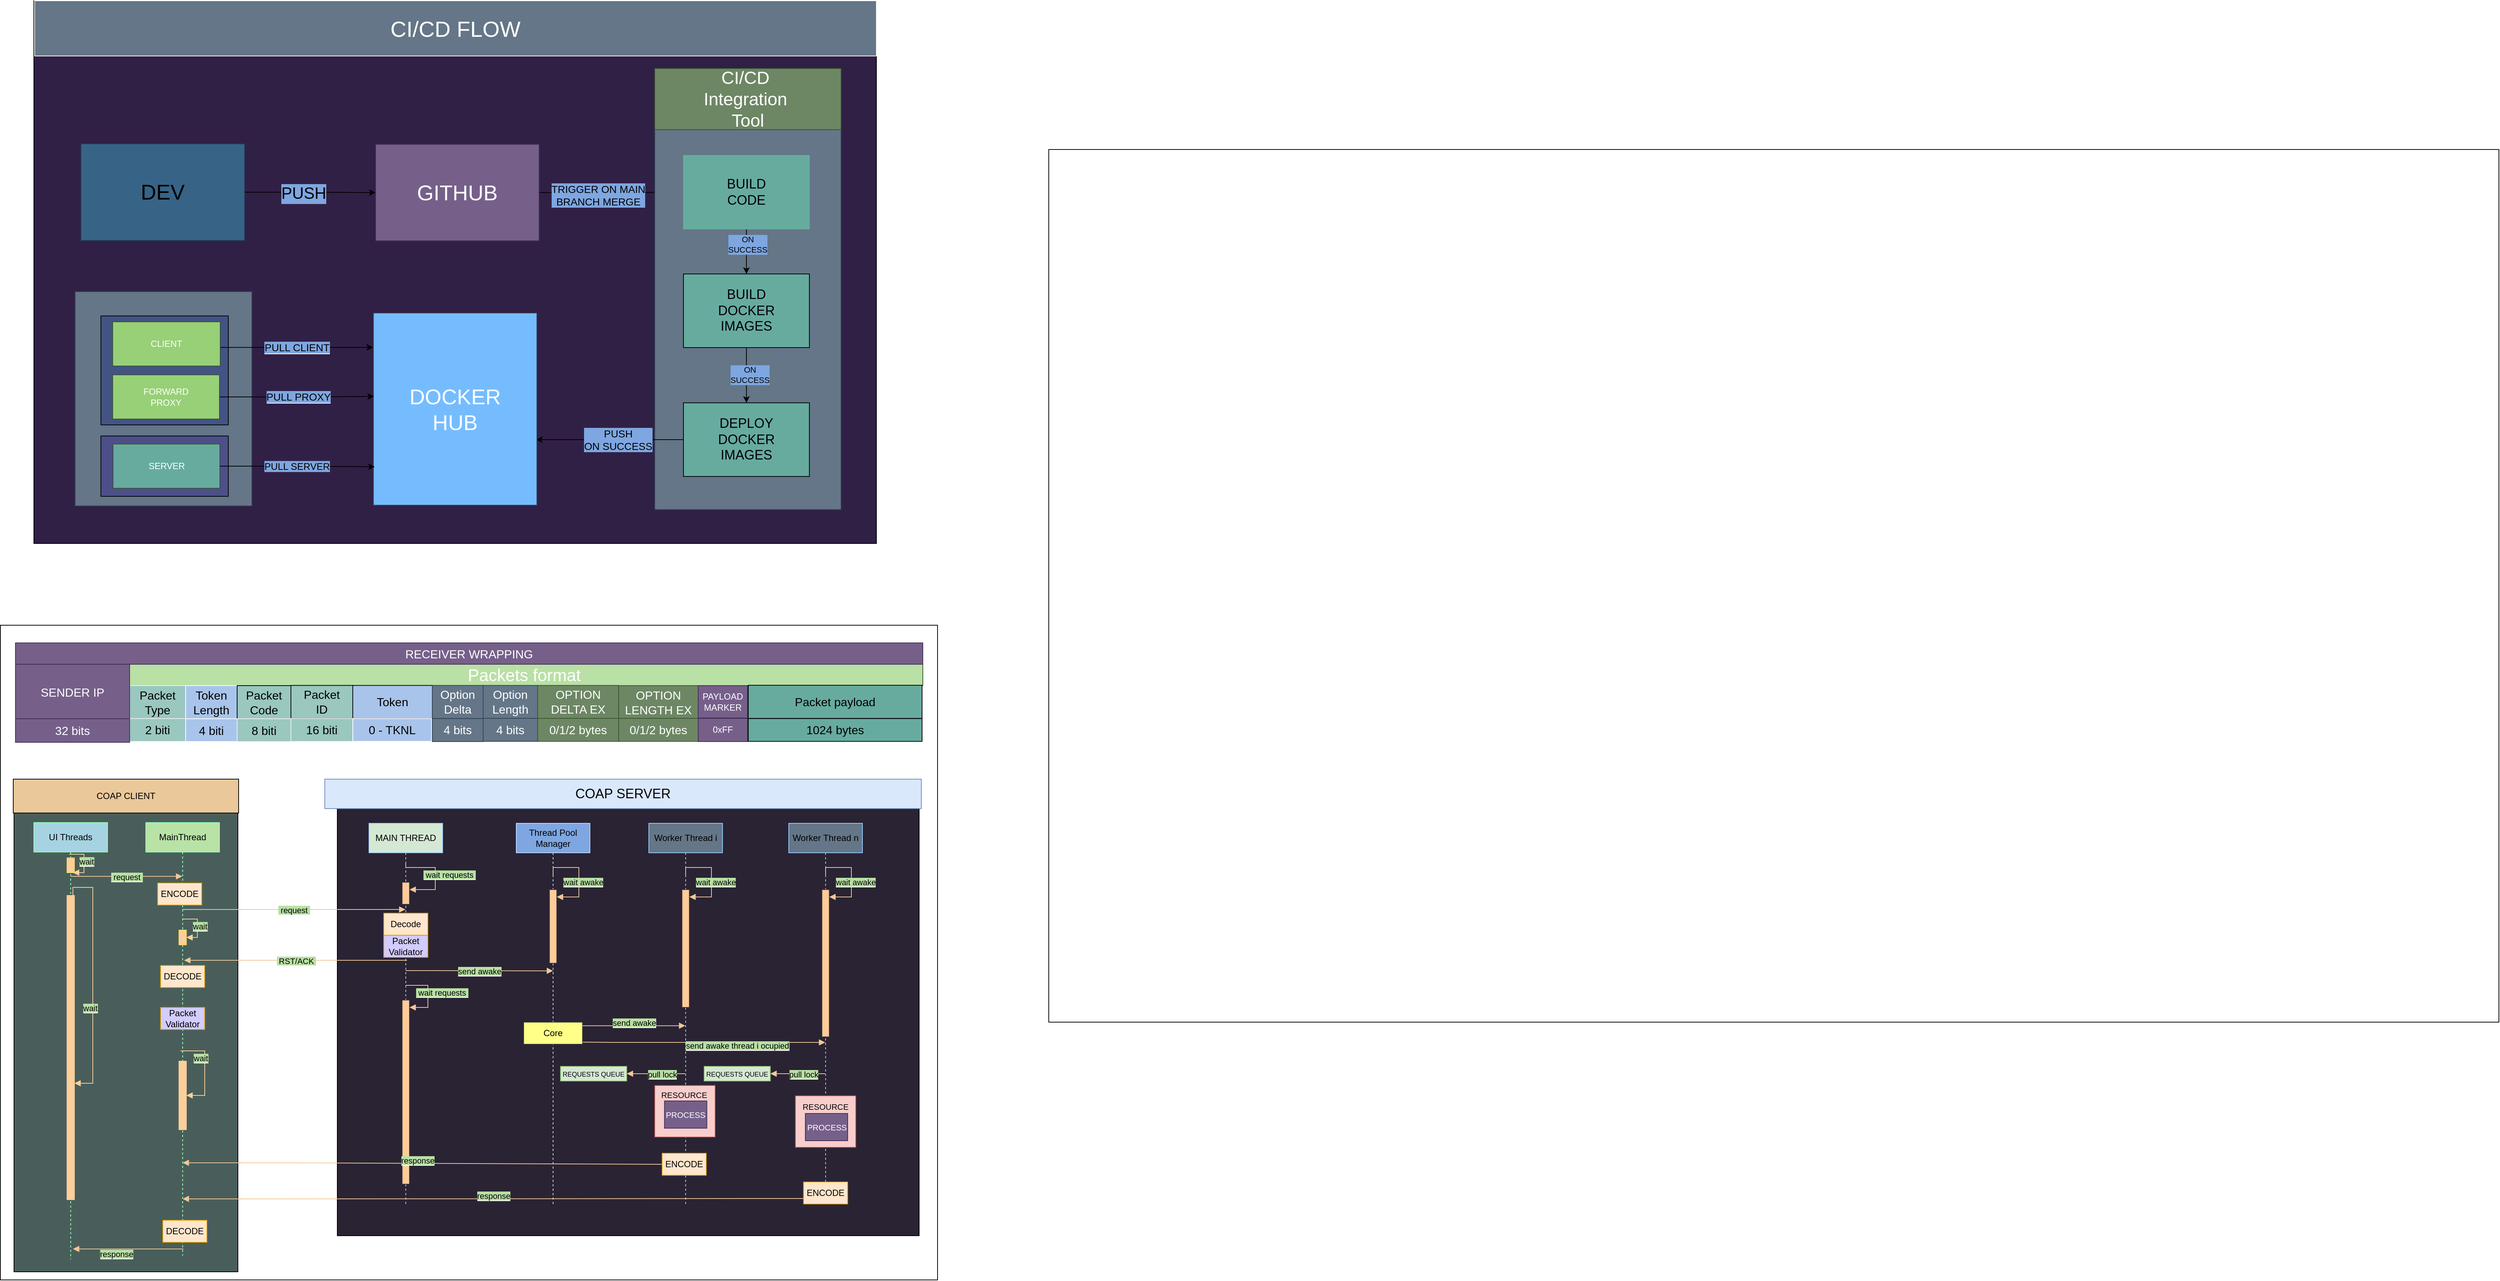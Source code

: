 <mxfile version="22.1.2" type="device">
  <diagram name="Page-1" id="2YBvvXClWsGukQMizWep">
    <mxGraphModel dx="2899" dy="2290" grid="0" gridSize="10" guides="1" tooltips="1" connect="1" arrows="1" fold="1" page="1" pageScale="1" pageWidth="850" pageHeight="1100" math="0" shadow="0">
      <root>
        <mxCell id="0" />
        <mxCell id="1" parent="0" />
        <mxCell id="6kbEfd7pB--qjmriXDOf-19" value="" style="rounded=0;whiteSpace=wrap;html=1;" parent="1" vertex="1">
          <mxGeometry x="-314.5" y="-96" width="1272.5" height="889" as="geometry" />
        </mxCell>
        <mxCell id="bfkDFO_SThVbLGaq-HxU-64" value="" style="html=1;whiteSpace=wrap;fillColor=#495E5B;" parent="1" vertex="1">
          <mxGeometry x="-296" y="159" width="304" height="623" as="geometry" />
        </mxCell>
        <mxCell id="bfkDFO_SThVbLGaq-HxU-4" value="" style="rounded=0;whiteSpace=wrap;html=1;fillColor=#2A2333;strokeColor=default;" parent="1" vertex="1">
          <mxGeometry x="143" y="113" width="790" height="620" as="geometry" />
        </mxCell>
        <mxCell id="bfkDFO_SThVbLGaq-HxU-5" value="&lt;font color=&quot;#030303&quot; style=&quot;font-size: 18px;&quot;&gt;COAP SERVER&lt;/font&gt;" style="rounded=0;whiteSpace=wrap;html=1;fillColor=#dae8fc;strokeColor=#6c8ebf;" parent="1" vertex="1">
          <mxGeometry x="126" y="113" width="810" height="40" as="geometry" />
        </mxCell>
        <mxCell id="bfkDFO_SThVbLGaq-HxU-9" value="MAIN THREAD" style="shape=umlLifeline;perimeter=lifelinePerimeter;whiteSpace=wrap;html=1;container=1;dropTarget=0;collapsible=0;recursiveResize=0;outlineConnect=0;portConstraint=eastwest;newEdgeStyle={&quot;curved&quot;:0,&quot;rounded&quot;:0};fillColor=#D5E8D4;strokeColor=#95CCFF;fontColor=#000000;" parent="1" vertex="1">
          <mxGeometry x="186" y="173" width="100" height="520" as="geometry" />
        </mxCell>
        <mxCell id="bfkDFO_SThVbLGaq-HxU-12" value="" style="html=1;points=[[0,0,0,0,5],[0,1,0,0,-5],[1,0,0,0,5],[1,1,0,0,-5]];perimeter=orthogonalPerimeter;outlineConnect=0;targetShapes=umlLifeline;portConstraint=eastwest;newEdgeStyle={&quot;curved&quot;:0,&quot;rounded&quot;:0};fillColor=#ffcc99;strokeColor=#36393d;" parent="bfkDFO_SThVbLGaq-HxU-9" vertex="1">
          <mxGeometry x="45" y="80" width="10" height="30" as="geometry" />
        </mxCell>
        <mxCell id="bfkDFO_SThVbLGaq-HxU-13" value="&lt;span style=&quot;background-color: rgb(185, 224, 165);&quot;&gt;&lt;font color=&quot;#000000&quot;&gt;&amp;nbsp;wait requests&amp;nbsp;&lt;/font&gt;&lt;/span&gt;" style="html=1;align=left;spacingLeft=2;endArrow=block;rounded=0;edgeStyle=orthogonalEdgeStyle;curved=0;rounded=0;exitX=0.5;exitY=0.105;exitDx=0;exitDy=0;exitPerimeter=0;strokeColor=#F0C89A;" parent="bfkDFO_SThVbLGaq-HxU-9" source="bfkDFO_SThVbLGaq-HxU-9" target="bfkDFO_SThVbLGaq-HxU-12" edge="1">
          <mxGeometry x="-0.54" y="-10" relative="1" as="geometry">
            <mxPoint x="60" y="60" as="sourcePoint" />
            <Array as="points">
              <mxPoint x="90" y="60" />
              <mxPoint x="90" y="90" />
            </Array>
            <mxPoint as="offset" />
          </mxGeometry>
        </mxCell>
        <mxCell id="bfkDFO_SThVbLGaq-HxU-59" value="" style="html=1;points=[[0,0,0,0,5],[0,1,0,0,-5],[1,0,0,0,5],[1,1,0,0,-5]];perimeter=orthogonalPerimeter;outlineConnect=0;targetShapes=umlLifeline;portConstraint=eastwest;newEdgeStyle={&quot;curved&quot;:0,&quot;rounded&quot;:0};fillColor=#ffcc99;strokeColor=#36393d;" parent="bfkDFO_SThVbLGaq-HxU-9" vertex="1">
          <mxGeometry x="45" y="240" width="10" height="250" as="geometry" />
        </mxCell>
        <mxCell id="bfkDFO_SThVbLGaq-HxU-60" value="&lt;span style=&quot;background-color: rgb(185, 224, 165);&quot;&gt;&lt;font color=&quot;#000000&quot;&gt;&amp;nbsp;wait requests&amp;nbsp;&lt;/font&gt;&lt;/span&gt;" style="html=1;align=left;spacingLeft=2;endArrow=block;rounded=0;edgeStyle=orthogonalEdgeStyle;curved=0;rounded=0;fillColor=#ffcc99;strokeColor=#F0C89A;" parent="bfkDFO_SThVbLGaq-HxU-9" target="bfkDFO_SThVbLGaq-HxU-59" edge="1">
          <mxGeometry x="-0.765" y="-10" relative="1" as="geometry">
            <mxPoint x="50" y="220" as="sourcePoint" />
            <Array as="points">
              <mxPoint x="80" y="250" />
            </Array>
            <mxPoint as="offset" />
          </mxGeometry>
        </mxCell>
        <mxCell id="bfkDFO_SThVbLGaq-HxU-15" value="&lt;font color=&quot;#000000&quot;&gt;MainThread&lt;/font&gt;" style="shape=umlLifeline;perimeter=lifelinePerimeter;whiteSpace=wrap;html=1;container=1;dropTarget=0;collapsible=0;recursiveResize=0;outlineConnect=0;portConstraint=eastwest;newEdgeStyle={&quot;curved&quot;:0,&quot;rounded&quot;:0};fillColor=#b9e2a6;strokeColor=#94ffb8;" parent="1" vertex="1">
          <mxGeometry x="-117" y="172" width="100" height="588" as="geometry" />
        </mxCell>
        <mxCell id="bfkDFO_SThVbLGaq-HxU-68" value="" style="html=1;points=[[0,0,0,0,5],[0,1,0,0,-5],[1,0,0,0,5],[1,1,0,0,-5]];perimeter=orthogonalPerimeter;outlineConnect=0;targetShapes=umlLifeline;portConstraint=eastwest;newEdgeStyle={&quot;curved&quot;:0,&quot;rounded&quot;:0};strokeColor=#fccf9b;fillColor=#fccf9b;" parent="bfkDFO_SThVbLGaq-HxU-15" vertex="1">
          <mxGeometry x="45" y="324" width="10" height="93" as="geometry" />
        </mxCell>
        <mxCell id="bfkDFO_SThVbLGaq-HxU-69" value="&lt;span style=&quot;background-color: rgb(185, 224, 165);&quot;&gt;&lt;font color=&quot;#000000&quot;&gt;wait&lt;/font&gt;&lt;/span&gt;" style="html=1;align=left;spacingLeft=2;endArrow=block;rounded=0;edgeStyle=orthogonalEdgeStyle;curved=0;rounded=0;strokeColor=#fccf9b;" parent="bfkDFO_SThVbLGaq-HxU-15" target="bfkDFO_SThVbLGaq-HxU-68" edge="1">
          <mxGeometry x="-0.765" y="-10" relative="1" as="geometry">
            <mxPoint x="47" y="310" as="sourcePoint" />
            <Array as="points">
              <mxPoint x="50" y="310" />
              <mxPoint x="80" y="310" />
              <mxPoint x="80" y="410" />
            </Array>
            <mxPoint as="offset" />
          </mxGeometry>
        </mxCell>
        <mxCell id="bfkDFO_SThVbLGaq-HxU-16" value="&lt;span style=&quot;background-color: rgb(185, 224, 165);&quot;&gt;&lt;font color=&quot;#000000&quot;&gt;&amp;nbsp;request&amp;nbsp;&lt;/font&gt;&lt;/span&gt;" style="html=1;verticalAlign=bottom;endArrow=block;curved=0;rounded=0;strokeColor=#F0C89A;" parent="1" edge="1">
          <mxGeometry x="0.002" y="-10" width="80" relative="1" as="geometry">
            <mxPoint x="-67.553" y="290" as="sourcePoint" />
            <mxPoint x="235.5" y="290" as="targetPoint" />
            <Array as="points">
              <mxPoint x="-1" y="290" />
              <mxPoint x="39" y="290" />
            </Array>
            <mxPoint as="offset" />
          </mxGeometry>
        </mxCell>
        <mxCell id="bfkDFO_SThVbLGaq-HxU-21" value="&lt;font color=&quot;#000000&quot;&gt;Thread Pool&lt;br&gt;Manager&lt;/font&gt;" style="shape=umlLifeline;perimeter=lifelinePerimeter;whiteSpace=wrap;html=1;container=1;dropTarget=0;collapsible=0;recursiveResize=0;outlineConnect=0;portConstraint=eastwest;newEdgeStyle={&quot;curved&quot;:0,&quot;rounded&quot;:0};fillColor=#7EA6E0;fontColor=#ffffff;strokeColor=#bdd8ff;" parent="1" vertex="1">
          <mxGeometry x="386" y="173" width="100" height="520" as="geometry" />
        </mxCell>
        <mxCell id="bfkDFO_SThVbLGaq-HxU-24" value="" style="html=1;points=[[0,0,0,0,5],[0,1,0,0,-5],[1,0,0,0,5],[1,1,0,0,-5]];perimeter=orthogonalPerimeter;outlineConnect=0;targetShapes=umlLifeline;portConstraint=eastwest;newEdgeStyle={&quot;curved&quot;:0,&quot;rounded&quot;:0};fillColor=#ffcc99;strokeColor=#36393d;" parent="bfkDFO_SThVbLGaq-HxU-21" vertex="1">
          <mxGeometry x="45" y="90" width="10" height="100" as="geometry" />
        </mxCell>
        <mxCell id="bfkDFO_SThVbLGaq-HxU-25" value="&lt;font style=&quot;background-color: rgb(185, 224, 165);&quot; color=&quot;#000000&quot;&gt;wait awake&lt;/font&gt;" style="html=1;align=left;spacingLeft=2;endArrow=block;rounded=0;edgeStyle=orthogonalEdgeStyle;curved=0;rounded=0;fillColor=#ffcc99;strokeColor=#F0C89A;" parent="bfkDFO_SThVbLGaq-HxU-21" target="bfkDFO_SThVbLGaq-HxU-24" edge="1">
          <mxGeometry x="-1" y="-14" relative="1" as="geometry">
            <mxPoint x="50" y="70" as="sourcePoint" />
            <Array as="points">
              <mxPoint x="50" y="60" />
              <mxPoint x="85" y="60" />
              <mxPoint x="85" y="100" />
            </Array>
            <mxPoint x="-4" y="10" as="offset" />
          </mxGeometry>
        </mxCell>
        <mxCell id="bfkDFO_SThVbLGaq-HxU-23" value="&lt;span style=&quot;background-color: rgb(185, 224, 165);&quot;&gt;&lt;font color=&quot;#000000&quot;&gt;send awake&lt;/font&gt;&lt;/span&gt;" style="html=1;verticalAlign=bottom;endArrow=block;rounded=0;entryX=0.5;entryY=0.306;entryDx=0;entryDy=0;entryPerimeter=0;fillColor=#ffcc99;strokeColor=#F0C89A;" parent="1" edge="1">
          <mxGeometry x="0.001" y="-10" width="80" relative="1" as="geometry">
            <mxPoint x="235.929" y="373" as="sourcePoint" />
            <mxPoint x="436" y="373.36" as="targetPoint" />
            <Array as="points">
              <mxPoint x="276" y="373" />
            </Array>
            <mxPoint as="offset" />
          </mxGeometry>
        </mxCell>
        <mxCell id="bfkDFO_SThVbLGaq-HxU-27" value="Core" style="html=1;whiteSpace=wrap;fillColor=#ffff88;strokeColor=#36393d;fontColor=#000000;" parent="1" vertex="1">
          <mxGeometry x="396" y="443" width="80" height="30" as="geometry" />
        </mxCell>
        <mxCell id="bfkDFO_SThVbLGaq-HxU-28" value="&lt;font color=&quot;#000000&quot;&gt;Worker Thread i&lt;/font&gt;" style="shape=umlLifeline;perimeter=lifelinePerimeter;whiteSpace=wrap;html=1;container=1;dropTarget=0;collapsible=0;recursiveResize=0;outlineConnect=0;portConstraint=eastwest;newEdgeStyle={&quot;curved&quot;:0,&quot;rounded&quot;:0};fillColor=#647687;fontColor=#ffffff;strokeColor=#95CCFF;" parent="1" vertex="1">
          <mxGeometry x="566" y="173" width="100" height="520" as="geometry" />
        </mxCell>
        <mxCell id="bfkDFO_SThVbLGaq-HxU-33" value="" style="html=1;points=[[0,0,0,0,5],[0,1,0,0,-5],[1,0,0,0,5],[1,1,0,0,-5]];perimeter=orthogonalPerimeter;outlineConnect=0;targetShapes=umlLifeline;portConstraint=eastwest;newEdgeStyle={&quot;curved&quot;:0,&quot;rounded&quot;:0};fillColor=#ffcc99;strokeColor=#36393d;" parent="bfkDFO_SThVbLGaq-HxU-28" vertex="1">
          <mxGeometry x="45" y="90" width="10" height="160" as="geometry" />
        </mxCell>
        <mxCell id="bfkDFO_SThVbLGaq-HxU-34" value="&lt;font style=&quot;background-color: rgb(185, 224, 165);&quot; color=&quot;#000000&quot;&gt;wait awake&lt;/font&gt;" style="html=1;align=left;spacingLeft=2;endArrow=block;rounded=0;edgeStyle=orthogonalEdgeStyle;curved=0;rounded=0;strokeColor=#F0C89A;" parent="bfkDFO_SThVbLGaq-HxU-28" target="bfkDFO_SThVbLGaq-HxU-33" edge="1">
          <mxGeometry x="-1" y="-14" relative="1" as="geometry">
            <mxPoint x="50" y="70" as="sourcePoint" />
            <Array as="points">
              <mxPoint x="50" y="70" />
              <mxPoint x="50" y="60" />
              <mxPoint x="85" y="60" />
              <mxPoint x="85" y="100" />
            </Array>
            <mxPoint x="-4" y="10" as="offset" />
          </mxGeometry>
        </mxCell>
        <mxCell id="bfkDFO_SThVbLGaq-HxU-31" value="&lt;font style=&quot;background-color: rgb(185, 224, 165);&quot; color=&quot;#000000&quot;&gt;send awake&lt;/font&gt;" style="html=1;verticalAlign=bottom;endArrow=block;curved=0;rounded=0;strokeColor=#F0C89A;" parent="1" edge="1">
          <mxGeometry x="0.006" y="-5" width="80" relative="1" as="geometry">
            <mxPoint x="476" y="447.82" as="sourcePoint" />
            <mxPoint x="615.5" y="447.82" as="targetPoint" />
            <Array as="points">
              <mxPoint x="506" y="447.82" />
              <mxPoint x="596" y="447.82" />
            </Array>
            <mxPoint as="offset" />
          </mxGeometry>
        </mxCell>
        <mxCell id="bfkDFO_SThVbLGaq-HxU-32" value="&lt;font style=&quot;font-size: 9px;&quot;&gt;REQUESTS QUEUE&lt;/font&gt;" style="rounded=0;whiteSpace=wrap;html=1;fillColor=#d5e8d4;strokeColor=#82b366;fontColor=#000000;" parent="1" vertex="1">
          <mxGeometry x="446" y="503" width="90" height="20" as="geometry" />
        </mxCell>
        <mxCell id="bfkDFO_SThVbLGaq-HxU-35" value="&lt;font style=&quot;background-color: rgb(185, 224, 165);&quot; color=&quot;#000000&quot;&gt;pull lock&lt;/font&gt;" style="html=1;verticalAlign=bottom;endArrow=block;curved=0;rounded=0;entryX=1;entryY=0.5;entryDx=0;entryDy=0;strokeColor=#F0C89A;" parent="1" source="bfkDFO_SThVbLGaq-HxU-28" target="bfkDFO_SThVbLGaq-HxU-32" edge="1">
          <mxGeometry x="-0.212" y="10" width="80" relative="1" as="geometry">
            <mxPoint x="346" y="403" as="sourcePoint" />
            <mxPoint x="426" y="403" as="targetPoint" />
            <mxPoint as="offset" />
          </mxGeometry>
        </mxCell>
        <mxCell id="bfkDFO_SThVbLGaq-HxU-36" value="" style="html=1;whiteSpace=wrap;fillColor=#f8cecc;strokeColor=#b85450;fontColor=#000000;" parent="1" vertex="1">
          <mxGeometry x="574" y="529" width="82" height="70" as="geometry" />
        </mxCell>
        <mxCell id="bfkDFO_SThVbLGaq-HxU-40" value="&lt;span style=&quot;background-color: rgb(185, 224, 165);&quot;&gt;&lt;font color=&quot;#000000&quot;&gt;&amp;nbsp;RST/ACK&amp;nbsp;&lt;/font&gt;&lt;/span&gt;" style="html=1;verticalAlign=bottom;endArrow=block;curved=0;rounded=0;strokeColor=#F0C89A;" parent="1" edge="1">
          <mxGeometry x="-0.004" y="10" width="80" relative="1" as="geometry">
            <mxPoint x="237.5" y="359" as="sourcePoint" />
            <mxPoint x="-65" y="359" as="targetPoint" />
            <mxPoint as="offset" />
          </mxGeometry>
        </mxCell>
        <mxCell id="bfkDFO_SThVbLGaq-HxU-45" value="&lt;span style=&quot;background-color: rgb(185, 224, 165);&quot;&gt;&lt;font color=&quot;#000000&quot;&gt;response&lt;/font&gt;&lt;/span&gt;" style="html=1;verticalAlign=bottom;endArrow=block;curved=0;rounded=0;exitX=0;exitY=0.5;exitDx=0;exitDy=0;strokeColor=#F0C89A;" parent="1" source="bfkDFO_SThVbLGaq-HxU-55" target="bfkDFO_SThVbLGaq-HxU-15" edge="1">
          <mxGeometry x="0.018" y="5" width="80" relative="1" as="geometry">
            <mxPoint x="558.5" y="608" as="sourcePoint" />
            <mxPoint x="-70" y="613" as="targetPoint" />
            <Array as="points">
              <mxPoint x="79" y="634" />
            </Array>
            <mxPoint as="offset" />
          </mxGeometry>
        </mxCell>
        <mxCell id="bfkDFO_SThVbLGaq-HxU-46" value="Worker Thread n" style="shape=umlLifeline;perimeter=lifelinePerimeter;whiteSpace=wrap;html=1;container=1;dropTarget=0;collapsible=0;recursiveResize=0;outlineConnect=0;portConstraint=eastwest;newEdgeStyle={&quot;curved&quot;:0,&quot;rounded&quot;:0};fillColor=#647687;fontColor=#000000;strokeColor=#95CBFF;" parent="1" vertex="1">
          <mxGeometry x="756" y="173" width="100" height="520" as="geometry" />
        </mxCell>
        <mxCell id="bfkDFO_SThVbLGaq-HxU-47" value="" style="html=1;points=[[0,0,0,0,5],[0,1,0,0,-5],[1,0,0,0,5],[1,1,0,0,-5]];perimeter=orthogonalPerimeter;outlineConnect=0;targetShapes=umlLifeline;portConstraint=eastwest;newEdgeStyle={&quot;curved&quot;:0,&quot;rounded&quot;:0};fillColor=#ffcc99;strokeColor=#36393d;" parent="bfkDFO_SThVbLGaq-HxU-46" vertex="1">
          <mxGeometry x="45" y="90" width="10" height="200" as="geometry" />
        </mxCell>
        <mxCell id="bfkDFO_SThVbLGaq-HxU-48" value="&lt;font style=&quot;background-color: rgb(185, 224, 165);&quot; color=&quot;#000000&quot;&gt;wait awake&lt;/font&gt;" style="html=1;align=left;spacingLeft=2;endArrow=block;rounded=0;edgeStyle=orthogonalEdgeStyle;curved=0;rounded=0;strokeColor=#F0C89A;" parent="bfkDFO_SThVbLGaq-HxU-46" target="bfkDFO_SThVbLGaq-HxU-47" edge="1">
          <mxGeometry x="-1" y="-14" relative="1" as="geometry">
            <mxPoint x="50" y="70" as="sourcePoint" />
            <Array as="points">
              <mxPoint x="50" y="70" />
              <mxPoint x="50" y="60" />
              <mxPoint x="85" y="60" />
              <mxPoint x="85" y="100" />
            </Array>
            <mxPoint x="-4" y="10" as="offset" />
          </mxGeometry>
        </mxCell>
        <mxCell id="bfkDFO_SThVbLGaq-HxU-49" value="&lt;span style=&quot;background-color: rgb(185, 224, 165);&quot;&gt;&lt;font color=&quot;#000000&quot;&gt;pull lock&lt;/font&gt;&lt;/span&gt;" style="html=1;verticalAlign=bottom;endArrow=block;curved=0;rounded=0;entryX=1;entryY=0.5;entryDx=0;entryDy=0;strokeColor=#F0C89A;" parent="1" source="bfkDFO_SThVbLGaq-HxU-46" target="bfkDFO_SThVbLGaq-HxU-52" edge="1">
          <mxGeometry x="-0.212" y="10" width="80" relative="1" as="geometry">
            <mxPoint x="536" y="403" as="sourcePoint" />
            <mxPoint x="756" y="513" as="targetPoint" />
            <mxPoint as="offset" />
          </mxGeometry>
        </mxCell>
        <mxCell id="bfkDFO_SThVbLGaq-HxU-51" value="ENCODE" style="html=1;whiteSpace=wrap;fillColor=#ffe6cc;strokeColor=#d79b00;fontColor=#000000;" parent="1" vertex="1">
          <mxGeometry x="776" y="660" width="60" height="30" as="geometry" />
        </mxCell>
        <mxCell id="bfkDFO_SThVbLGaq-HxU-52" value="&lt;font style=&quot;font-size: 9px;&quot;&gt;REQUESTS QUEUE&lt;/font&gt;" style="rounded=0;whiteSpace=wrap;html=1;fillColor=#d5e8d4;strokeColor=#82b366;fontColor=#000000;" parent="1" vertex="1">
          <mxGeometry x="641" y="503" width="90" height="20" as="geometry" />
        </mxCell>
        <mxCell id="bfkDFO_SThVbLGaq-HxU-53" value="&lt;span style=&quot;background-color: rgb(185, 224, 165);&quot;&gt;&lt;font color=&quot;#000000&quot;&gt;response&lt;/font&gt;&lt;/span&gt;" style="html=1;verticalAlign=bottom;endArrow=block;curved=0;rounded=0;strokeColor=#F0C89A;exitX=0;exitY=0.75;exitDx=0;exitDy=0;" parent="1" source="bfkDFO_SThVbLGaq-HxU-51" target="bfkDFO_SThVbLGaq-HxU-15" edge="1">
          <mxGeometry y="5" width="80" relative="1" as="geometry">
            <mxPoint x="719" y="653" as="sourcePoint" />
            <mxPoint x="-58" y="653" as="targetPoint" />
            <Array as="points">
              <mxPoint x="72" y="683" />
            </Array>
            <mxPoint as="offset" />
          </mxGeometry>
        </mxCell>
        <mxCell id="bfkDFO_SThVbLGaq-HxU-54" value="&lt;span style=&quot;background-color: rgb(185, 224, 165);&quot;&gt;&lt;font color=&quot;#000000&quot;&gt;send awake thread i ocupied&lt;/font&gt;&lt;/span&gt;" style="html=1;verticalAlign=bottom;endArrow=block;curved=0;rounded=0;exitX=1.002;exitY=0.905;exitDx=0;exitDy=0;exitPerimeter=0;strokeColor=#F0C89A;" parent="1" source="bfkDFO_SThVbLGaq-HxU-27" edge="1">
          <mxGeometry x="0.274" y="-13" width="80" relative="1" as="geometry">
            <mxPoint x="486" y="471" as="sourcePoint" />
            <mxPoint x="805.5" y="470.5" as="targetPoint" />
            <Array as="points">
              <mxPoint x="516" y="470.5" />
              <mxPoint x="556" y="470.5" />
              <mxPoint x="606" y="470.5" />
            </Array>
            <mxPoint as="offset" />
          </mxGeometry>
        </mxCell>
        <mxCell id="bfkDFO_SThVbLGaq-HxU-55" value="ENCODE" style="html=1;whiteSpace=wrap;fillColor=#ffe6cc;strokeColor=#d79b00;fontColor=#000000;" parent="1" vertex="1">
          <mxGeometry x="584" y="621" width="60" height="30" as="geometry" />
        </mxCell>
        <mxCell id="bfkDFO_SThVbLGaq-HxU-56" value="Decode" style="html=1;whiteSpace=wrap;fillColor=#ffe6cc;strokeColor=#d79b00;fontColor=#000000;" parent="1" vertex="1">
          <mxGeometry x="206" y="295" width="60" height="30" as="geometry" />
        </mxCell>
        <mxCell id="bfkDFO_SThVbLGaq-HxU-65" value="" style="html=1;points=[[0,0,0,0,5],[0,1,0,0,-5],[1,0,0,0,5],[1,1,0,0,-5]];perimeter=orthogonalPerimeter;outlineConnect=0;targetShapes=umlLifeline;portConstraint=eastwest;newEdgeStyle={&quot;curved&quot;:0,&quot;rounded&quot;:0};strokeColor=#FFD966;fillColor=#fccf9b;" parent="1" vertex="1">
          <mxGeometry x="-72" y="318" width="10" height="20" as="geometry" />
        </mxCell>
        <mxCell id="bfkDFO_SThVbLGaq-HxU-66" value="&lt;font style=&quot;background-color: rgb(185, 224, 165);&quot; color=&quot;#000000&quot;&gt;wait&lt;/font&gt;" style="html=1;align=left;spacingLeft=2;endArrow=block;rounded=0;edgeStyle=orthogonalEdgeStyle;curved=0;rounded=0;strokeColor=#f9d29d;" parent="1" target="bfkDFO_SThVbLGaq-HxU-65" edge="1">
          <mxGeometry y="-10" relative="1" as="geometry">
            <mxPoint x="-67" y="303" as="sourcePoint" />
            <Array as="points">
              <mxPoint x="-47" y="303" />
              <mxPoint x="-47" y="328" />
            </Array>
            <mxPoint as="offset" />
          </mxGeometry>
        </mxCell>
        <mxCell id="NXG5TVBwu8Oyc2Any5oV-1" value="&lt;font style=&quot;font-size: 23px;&quot;&gt;Packets format&lt;/font&gt;" style="rounded=0;whiteSpace=wrap;html=1;fillColor=#B9E0A5;strokeColor=#3A5431;fontColor=#ffffff;fontSize=16;" parent="1" vertex="1">
          <mxGeometry x="-144" y="-43" width="1082" height="29" as="geometry" />
        </mxCell>
        <mxCell id="NXG5TVBwu8Oyc2Any5oV-2" value="Packet&lt;br style=&quot;font-size: 16px;&quot;&gt;Type" style="rounded=0;whiteSpace=wrap;html=1;fillColor=#9AC7BF;strokeColor=#F0F0F0;fontSize=16;" parent="1" vertex="1">
          <mxGeometry x="-139" y="-14" width="76" height="45" as="geometry" />
        </mxCell>
        <mxCell id="NXG5TVBwu8Oyc2Any5oV-3" value="Token&lt;br style=&quot;font-size: 16px;&quot;&gt;Length" style="rounded=0;whiteSpace=wrap;html=1;strokeColor=#FFFFFF;fillColor=#A9C4EB;fontSize=16;" parent="1" vertex="1">
          <mxGeometry x="-63" y="-14" width="70" height="45" as="geometry" />
        </mxCell>
        <mxCell id="NXG5TVBwu8Oyc2Any5oV-4" value="Packet&lt;br style=&quot;font-size: 16px;&quot;&gt;Code" style="rounded=0;whiteSpace=wrap;html=1;fillColor=#9AC7BF;fontSize=16;" parent="1" vertex="1">
          <mxGeometry x="7" y="-14" width="73" height="45" as="geometry" />
        </mxCell>
        <mxCell id="NXG5TVBwu8Oyc2Any5oV-5" value="Packet&lt;br&gt;ID" style="rounded=0;whiteSpace=wrap;html=1;fillColor=#9AC7BF;fontSize=16;" parent="1" vertex="1">
          <mxGeometry x="80" y="-14.25" width="84" height="45" as="geometry" />
        </mxCell>
        <mxCell id="NXG5TVBwu8Oyc2Any5oV-6" value="Token" style="rounded=0;whiteSpace=wrap;html=1;fillColor=#A9C4EB;fontSize=16;" parent="1" vertex="1">
          <mxGeometry x="164" y="-14.25" width="108" height="45" as="geometry" />
        </mxCell>
        <mxCell id="NXG5TVBwu8Oyc2Any5oV-9" value="Packet payload" style="rounded=0;whiteSpace=wrap;html=1;fillColor=#67AB9F;fontSize=16;" parent="1" vertex="1">
          <mxGeometry x="701" y="-14.5" width="236" height="45" as="geometry" />
        </mxCell>
        <mxCell id="NXG5TVBwu8Oyc2Any5oV-10" value="2 biti" style="rounded=0;whiteSpace=wrap;html=1;fillColor=#9AC7BF;strokeColor=#F0F0F0;fontSize=16;" parent="1" vertex="1">
          <mxGeometry x="-139" y="30.75" width="76" height="31" as="geometry" />
        </mxCell>
        <mxCell id="NXG5TVBwu8Oyc2Any5oV-11" value="4 biti" style="rounded=0;whiteSpace=wrap;html=1;strokeColor=#FFFFFF;fillColor=#A9C4EB;fontSize=16;" parent="1" vertex="1">
          <mxGeometry x="-63" y="31" width="70" height="31" as="geometry" />
        </mxCell>
        <mxCell id="NXG5TVBwu8Oyc2Any5oV-12" value="8 biti" style="rounded=0;whiteSpace=wrap;html=1;fillColor=#9AC7BF;strokeColor=#F0F0F0;fontSize=16;" parent="1" vertex="1">
          <mxGeometry x="7" y="31" width="73" height="31" as="geometry" />
        </mxCell>
        <mxCell id="NXG5TVBwu8Oyc2Any5oV-13" value="16 biti" style="rounded=0;whiteSpace=wrap;html=1;fillColor=#9AC7BF;strokeColor=#F0F0F0;fontSize=16;" parent="1" vertex="1">
          <mxGeometry x="80" y="30.75" width="84" height="31" as="geometry" />
        </mxCell>
        <mxCell id="NXG5TVBwu8Oyc2Any5oV-14" value="0 - TKNL" style="rounded=0;whiteSpace=wrap;html=1;strokeColor=#FFFFFF;fillColor=#A9C4EB;fontSize=16;" parent="1" vertex="1">
          <mxGeometry x="164" y="30.75" width="107" height="31" as="geometry" />
        </mxCell>
        <mxCell id="NXG5TVBwu8Oyc2Any5oV-17" value="1024 bytes" style="rounded=0;whiteSpace=wrap;html=1;fillColor=#67AB9F;fontSize=16;" parent="1" vertex="1">
          <mxGeometry x="701" y="30.75" width="236" height="31" as="geometry" />
        </mxCell>
        <mxCell id="6kbEfd7pB--qjmriXDOf-2" value="DECODE" style="html=1;whiteSpace=wrap;fillColor=#ffe6cc;strokeColor=#d79b00;fontColor=#000000;" parent="1" vertex="1">
          <mxGeometry x="-97" y="366" width="60" height="30" as="geometry" />
        </mxCell>
        <mxCell id="6kbEfd7pB--qjmriXDOf-3" value="Packet Validator" style="html=1;whiteSpace=wrap;fillColor=#d2ccff;strokeColor=#d79b00;fontColor=#000000;" parent="1" vertex="1">
          <mxGeometry x="-97" y="423" width="60" height="30" as="geometry" />
        </mxCell>
        <mxCell id="6kbEfd7pB--qjmriXDOf-7" value="&lt;font color=&quot;#000000&quot;&gt;COAP CLIENT&lt;/font&gt;" style="rounded=0;whiteSpace=wrap;html=1;fillColor=#eac89a;" parent="1" vertex="1">
          <mxGeometry x="-297" y="113" width="306" height="46" as="geometry" />
        </mxCell>
        <mxCell id="6kbEfd7pB--qjmriXDOf-8" value="&lt;font color=&quot;#000000&quot;&gt;UI Threads&lt;/font&gt;" style="shape=umlLifeline;perimeter=lifelinePerimeter;whiteSpace=wrap;html=1;container=1;dropTarget=0;collapsible=0;recursiveResize=0;outlineConnect=0;portConstraint=eastwest;newEdgeStyle={&quot;curved&quot;:0,&quot;rounded&quot;:0};fillColor=#a6d3e2;strokeColor=#94ffb8;" parent="1" vertex="1">
          <mxGeometry x="-269" y="172" width="100" height="593" as="geometry" />
        </mxCell>
        <mxCell id="6kbEfd7pB--qjmriXDOf-9" value="" style="html=1;points=[[0,0,0,0,5],[0,1,0,0,-5],[1,0,0,0,5],[1,1,0,0,-5]];perimeter=orthogonalPerimeter;outlineConnect=0;targetShapes=umlLifeline;portConstraint=eastwest;newEdgeStyle={&quot;curved&quot;:0,&quot;rounded&quot;:0};strokeColor=#fccf9b;fillColor=#fccf9b;" parent="6kbEfd7pB--qjmriXDOf-8" vertex="1">
          <mxGeometry x="45" y="99" width="10" height="413" as="geometry" />
        </mxCell>
        <mxCell id="6kbEfd7pB--qjmriXDOf-10" value="&lt;span style=&quot;background-color: rgb(185, 224, 165);&quot;&gt;&lt;font color=&quot;#000000&quot;&gt;wait&lt;/font&gt;&lt;/span&gt;" style="html=1;align=left;spacingLeft=2;endArrow=block;rounded=0;edgeStyle=orthogonalEdgeStyle;curved=0;rounded=0;strokeColor=#fccf9b;" parent="6kbEfd7pB--qjmriXDOf-8" target="6kbEfd7pB--qjmriXDOf-9" edge="1">
          <mxGeometry x="-0.765" y="-10" relative="1" as="geometry">
            <mxPoint x="47" y="310" as="sourcePoint" />
            <Array as="points">
              <mxPoint x="53" y="310" />
              <mxPoint x="53" y="88" />
              <mxPoint x="80" y="88" />
              <mxPoint x="80" y="354" />
            </Array>
            <mxPoint as="offset" />
          </mxGeometry>
        </mxCell>
        <mxCell id="6kbEfd7pB--qjmriXDOf-11" value="ENCODE" style="html=1;whiteSpace=wrap;fillColor=#ffe6cc;strokeColor=#d79b00;fontColor=#000000;" parent="1" vertex="1">
          <mxGeometry x="-101" y="254" width="60" height="30" as="geometry" />
        </mxCell>
        <mxCell id="6kbEfd7pB--qjmriXDOf-12" value="" style="html=1;points=[[0,0,0,0,5],[0,1,0,0,-5],[1,0,0,0,5],[1,1,0,0,-5]];perimeter=orthogonalPerimeter;outlineConnect=0;targetShapes=umlLifeline;portConstraint=eastwest;newEdgeStyle={&quot;curved&quot;:0,&quot;rounded&quot;:0};strokeColor=#FFD966;fillColor=#fccf9b;" parent="1" vertex="1">
          <mxGeometry x="-224" y="220" width="10" height="20" as="geometry" />
        </mxCell>
        <mxCell id="6kbEfd7pB--qjmriXDOf-13" value="&lt;font style=&quot;background-color: rgb(185, 224, 165);&quot; color=&quot;#000000&quot;&gt;wait&lt;/font&gt;" style="html=1;align=left;spacingLeft=2;endArrow=block;rounded=0;edgeStyle=orthogonalEdgeStyle;curved=0;rounded=0;strokeColor=#f9d29d;" parent="1" edge="1">
          <mxGeometry y="-10" relative="1" as="geometry">
            <mxPoint x="-221" y="214.97" as="sourcePoint" />
            <Array as="points">
              <mxPoint x="-201" y="214.97" />
              <mxPoint x="-201" y="239.97" />
            </Array>
            <mxPoint as="offset" />
            <mxPoint x="-216" y="239.97" as="targetPoint" />
          </mxGeometry>
        </mxCell>
        <mxCell id="6kbEfd7pB--qjmriXDOf-14" value="&lt;span style=&quot;background-color: rgb(185, 224, 165);&quot;&gt;&lt;font color=&quot;#000000&quot;&gt;&amp;nbsp;request&amp;nbsp;&lt;/font&gt;&lt;/span&gt;" style="html=1;verticalAlign=bottom;endArrow=block;curved=0;rounded=0;strokeColor=#F0C89A;" parent="1" target="bfkDFO_SThVbLGaq-HxU-15" edge="1">
          <mxGeometry x="0.002" y="-10" width="80" relative="1" as="geometry">
            <mxPoint x="-218.523" y="245" as="sourcePoint" />
            <mxPoint x="-66" y="243" as="targetPoint" />
            <Array as="points">
              <mxPoint x="-151.97" y="245" />
              <mxPoint x="-111.97" y="245" />
            </Array>
            <mxPoint as="offset" />
          </mxGeometry>
        </mxCell>
        <mxCell id="6kbEfd7pB--qjmriXDOf-15" value="DECODE" style="html=1;whiteSpace=wrap;fillColor=#ffe6cc;strokeColor=#d79b00;fontColor=#000000;" parent="1" vertex="1">
          <mxGeometry x="-94" y="712" width="60" height="30" as="geometry" />
        </mxCell>
        <mxCell id="6kbEfd7pB--qjmriXDOf-16" value="&lt;span style=&quot;background-color: rgb(185, 224, 165);&quot;&gt;&lt;font color=&quot;#000000&quot;&gt;response&lt;/font&gt;&lt;/span&gt;" style="html=1;verticalAlign=bottom;endArrow=block;curved=0;rounded=0;strokeColor=#F0C89A;" parent="1" edge="1">
          <mxGeometry x="0.213" y="16" width="80" relative="1" as="geometry">
            <mxPoint x="-66" y="751" as="sourcePoint" />
            <mxPoint x="-216" y="751" as="targetPoint" />
            <Array as="points" />
            <mxPoint as="offset" />
          </mxGeometry>
        </mxCell>
        <mxCell id="FPbYNPfOj-ovu69s9hR5-5" value="&lt;font style=&quot;font-size: 16px;&quot;&gt;RECEIVER WRAPPING&lt;/font&gt;" style="rounded=0;whiteSpace=wrap;html=1;fillColor=#76608a;fontColor=#ffffff;strokeColor=#432D57;" parent="1" vertex="1">
          <mxGeometry x="-294" y="-72" width="1232" height="29" as="geometry" />
        </mxCell>
        <mxCell id="FPbYNPfOj-ovu69s9hR5-6" value="&lt;span style=&quot;font-size: 16px;&quot;&gt;SENDER IP&lt;/span&gt;" style="rounded=0;whiteSpace=wrap;html=1;fillColor=#76608a;fontColor=#ffffff;strokeColor=#432D57;" parent="1" vertex="1">
          <mxGeometry x="-294" y="-43" width="155" height="75" as="geometry" />
        </mxCell>
        <mxCell id="FPbYNPfOj-ovu69s9hR5-8" value="&lt;span style=&quot;font-size: 16px;&quot;&gt;32 bits&lt;/span&gt;" style="rounded=0;whiteSpace=wrap;html=1;fillColor=#76608a;fontColor=#ffffff;strokeColor=#432D57;" parent="1" vertex="1">
          <mxGeometry x="-294" y="31" width="155" height="32" as="geometry" />
        </mxCell>
        <mxCell id="ZZUEbGTLIr4TDvuDouhW-1" value="" style="rounded=0;whiteSpace=wrap;html=1;fillColor=#312046;" parent="1" vertex="1">
          <mxGeometry x="-269" y="-944" width="1144" height="737" as="geometry" />
        </mxCell>
        <mxCell id="ZZUEbGTLIr4TDvuDouhW-2" value="&lt;font style=&quot;font-size: 30px;&quot;&gt;CI/CD FLOW&lt;/font&gt;" style="rounded=0;whiteSpace=wrap;html=1;fillColor=#647687;fontColor=#ffffff;strokeColor=#ffffff;" parent="1" vertex="1">
          <mxGeometry x="-268" y="-944" width="1143" height="75" as="geometry" />
        </mxCell>
        <mxCell id="ZZUEbGTLIr4TDvuDouhW-17" style="edgeStyle=orthogonalEdgeStyle;rounded=0;orthogonalLoop=1;jettySize=auto;html=1;" parent="1" source="ZZUEbGTLIr4TDvuDouhW-3" target="ZZUEbGTLIr4TDvuDouhW-4" edge="1">
          <mxGeometry relative="1" as="geometry" />
        </mxCell>
        <mxCell id="ZZUEbGTLIr4TDvuDouhW-31" value="&lt;font style=&quot;font-size: 22px;&quot;&gt;PUSH&lt;/font&gt;" style="edgeLabel;html=1;align=center;verticalAlign=middle;resizable=0;points=[];labelBackgroundColor=#7EA6E0;" parent="ZZUEbGTLIr4TDvuDouhW-17" vertex="1" connectable="0">
          <mxGeometry x="-0.123" y="-2" relative="1" as="geometry">
            <mxPoint x="1" as="offset" />
          </mxGeometry>
        </mxCell>
        <mxCell id="ZZUEbGTLIr4TDvuDouhW-3" value="&lt;font style=&quot;font-size: 29px;&quot;&gt;DEV&lt;/font&gt;" style="rounded=0;whiteSpace=wrap;html=1;fillColor=#376486;strokeColor=#23445d;" parent="1" vertex="1">
          <mxGeometry x="-205" y="-749.5" width="222" height="131" as="geometry" />
        </mxCell>
        <mxCell id="ZZUEbGTLIr4TDvuDouhW-18" style="edgeStyle=orthogonalEdgeStyle;rounded=0;orthogonalLoop=1;jettySize=auto;html=1;" parent="1" source="ZZUEbGTLIr4TDvuDouhW-4" target="ZZUEbGTLIr4TDvuDouhW-7" edge="1">
          <mxGeometry relative="1" as="geometry" />
        </mxCell>
        <mxCell id="ZZUEbGTLIr4TDvuDouhW-32" value="&lt;font style=&quot;font-size: 14px;&quot;&gt;TRIGGER ON MAIN&lt;br&gt;BRANCH MERGE&lt;/font&gt;" style="edgeLabel;html=1;align=center;verticalAlign=middle;resizable=0;points=[];labelBackgroundColor=#7EA6E0;" parent="ZZUEbGTLIr4TDvuDouhW-18" vertex="1" connectable="0">
          <mxGeometry x="-0.18" y="-3" relative="1" as="geometry">
            <mxPoint x="-1" as="offset" />
          </mxGeometry>
        </mxCell>
        <mxCell id="ZZUEbGTLIr4TDvuDouhW-4" value="&lt;span style=&quot;font-size: 29px;&quot;&gt;GITHUB&lt;/span&gt;" style="rounded=0;whiteSpace=wrap;html=1;fillColor=#76608a;fontColor=#ffffff;strokeColor=#432D57;" parent="1" vertex="1">
          <mxGeometry x="195" y="-749" width="222" height="131" as="geometry" />
        </mxCell>
        <mxCell id="ZZUEbGTLIr4TDvuDouhW-6" value="" style="rounded=0;whiteSpace=wrap;html=1;fillColor=#647687;fontColor=#ffffff;strokeColor=#314354;" parent="1" vertex="1">
          <mxGeometry x="574" y="-848" width="253" height="595" as="geometry" />
        </mxCell>
        <mxCell id="ZZUEbGTLIr4TDvuDouhW-5" value="&lt;font style=&quot;font-size: 24px;&quot;&gt;CI/CD&amp;nbsp;&lt;br&gt;Integration&amp;nbsp;&lt;br&gt;Tool&lt;/font&gt;" style="rounded=0;whiteSpace=wrap;html=1;fillColor=#6d8764;strokeColor=#3A5431;fontColor=#ffffff;" parent="1" vertex="1">
          <mxGeometry x="574" y="-852" width="253" height="83" as="geometry" />
        </mxCell>
        <mxCell id="ZZUEbGTLIr4TDvuDouhW-13" value="" style="edgeStyle=orthogonalEdgeStyle;rounded=0;orthogonalLoop=1;jettySize=auto;html=1;" parent="1" source="ZZUEbGTLIr4TDvuDouhW-7" target="ZZUEbGTLIr4TDvuDouhW-8" edge="1">
          <mxGeometry relative="1" as="geometry" />
        </mxCell>
        <mxCell id="ZZUEbGTLIr4TDvuDouhW-34" value="ON&lt;br&gt;SUCCESS" style="edgeLabel;html=1;align=center;verticalAlign=middle;resizable=0;points=[];labelBackgroundColor=#7EA6E0;" parent="ZZUEbGTLIr4TDvuDouhW-13" vertex="1" connectable="0">
          <mxGeometry x="-0.311" y="1" relative="1" as="geometry">
            <mxPoint as="offset" />
          </mxGeometry>
        </mxCell>
        <mxCell id="ZZUEbGTLIr4TDvuDouhW-7" value="&lt;font style=&quot;font-size: 18px;&quot;&gt;BUILD&lt;br&gt;CODE&lt;/font&gt;" style="rounded=0;whiteSpace=wrap;html=1;strokeColor=#67AB9F;fillColor=#67AB9F;" parent="1" vertex="1">
          <mxGeometry x="613" y="-734" width="171" height="100" as="geometry" />
        </mxCell>
        <mxCell id="ZZUEbGTLIr4TDvuDouhW-14" value="" style="edgeStyle=orthogonalEdgeStyle;rounded=0;orthogonalLoop=1;jettySize=auto;html=1;" parent="1" source="ZZUEbGTLIr4TDvuDouhW-8" target="ZZUEbGTLIr4TDvuDouhW-9" edge="1">
          <mxGeometry relative="1" as="geometry" />
        </mxCell>
        <mxCell id="ZZUEbGTLIr4TDvuDouhW-35" value="ON&lt;br&gt;SUCCESS" style="edgeLabel;html=1;align=center;verticalAlign=middle;resizable=0;points=[];labelBackgroundColor=#7EA6E0;" parent="ZZUEbGTLIr4TDvuDouhW-14" vertex="1" connectable="0">
          <mxGeometry x="-0.013" y="4" relative="1" as="geometry">
            <mxPoint as="offset" />
          </mxGeometry>
        </mxCell>
        <mxCell id="ZZUEbGTLIr4TDvuDouhW-8" value="&lt;font style=&quot;font-size: 18px;&quot;&gt;BUILD&lt;br&gt;DOCKER&lt;br&gt;IMAGES&lt;/font&gt;" style="rounded=0;whiteSpace=wrap;html=1;fillColor=#67AB9F;" parent="1" vertex="1">
          <mxGeometry x="613" y="-573" width="171" height="100" as="geometry" />
        </mxCell>
        <mxCell id="ZZUEbGTLIr4TDvuDouhW-15" style="edgeStyle=orthogonalEdgeStyle;rounded=0;orthogonalLoop=1;jettySize=auto;html=1;entryX=0.995;entryY=0.659;entryDx=0;entryDy=0;entryPerimeter=0;" parent="1" source="ZZUEbGTLIr4TDvuDouhW-9" target="ZZUEbGTLIr4TDvuDouhW-10" edge="1">
          <mxGeometry relative="1" as="geometry" />
        </mxCell>
        <mxCell id="ZZUEbGTLIr4TDvuDouhW-37" value="&lt;font style=&quot;font-size: 14px;&quot;&gt;PUSH&lt;br&gt;ON SUCCESS&lt;/font&gt;" style="edgeLabel;html=1;align=center;verticalAlign=middle;resizable=0;points=[];labelBackgroundColor=#7EA6E0;" parent="ZZUEbGTLIr4TDvuDouhW-15" vertex="1" connectable="0">
          <mxGeometry x="-0.111" relative="1" as="geometry">
            <mxPoint as="offset" />
          </mxGeometry>
        </mxCell>
        <mxCell id="ZZUEbGTLIr4TDvuDouhW-9" value="&lt;span style=&quot;font-size: 18px;&quot;&gt;DEPLOY&lt;br&gt;DOCKER&lt;br&gt;IMAGES&lt;br&gt;&lt;/span&gt;" style="rounded=0;whiteSpace=wrap;html=1;gradientColor=none;fillColor=#67AB9F;" parent="1" vertex="1">
          <mxGeometry x="613" y="-398" width="171" height="100" as="geometry" />
        </mxCell>
        <mxCell id="ZZUEbGTLIr4TDvuDouhW-10" value="&lt;span style=&quot;font-size: 29px;&quot;&gt;DOCKER&lt;br&gt;HUB&lt;br&gt;&lt;/span&gt;" style="rounded=0;whiteSpace=wrap;html=1;fillColor=#75bcff;fontColor=#ffffff;strokeColor=#314354;" parent="1" vertex="1">
          <mxGeometry x="192" y="-520" width="222" height="261" as="geometry" />
        </mxCell>
        <mxCell id="ZZUEbGTLIr4TDvuDouhW-24" value="" style="rounded=0;whiteSpace=wrap;html=1;fillColor=#647687;fontColor=#ffffff;strokeColor=#314354;" parent="1" vertex="1">
          <mxGeometry x="-213" y="-549" width="240" height="291" as="geometry" />
        </mxCell>
        <mxCell id="ZZUEbGTLIr4TDvuDouhW-19" value="" style="rounded=0;whiteSpace=wrap;html=1;fillColor=#435384;" parent="1" vertex="1">
          <mxGeometry x="-178" y="-516" width="173" height="148" as="geometry" />
        </mxCell>
        <mxCell id="ZZUEbGTLIr4TDvuDouhW-26" style="edgeStyle=orthogonalEdgeStyle;rounded=0;orthogonalLoop=1;jettySize=auto;html=1;entryX=-0.002;entryY=0.179;entryDx=0;entryDy=0;entryPerimeter=0;" parent="1" source="ZZUEbGTLIr4TDvuDouhW-20" target="ZZUEbGTLIr4TDvuDouhW-10" edge="1">
          <mxGeometry relative="1" as="geometry">
            <Array as="points">
              <mxPoint x="88" y="-473" />
            </Array>
          </mxGeometry>
        </mxCell>
        <mxCell id="ZZUEbGTLIr4TDvuDouhW-38" value="&lt;font style=&quot;font-size: 14px; background-color: rgb(126, 166, 224);&quot;&gt;PULL CLIENT&lt;/font&gt;" style="edgeLabel;html=1;align=center;verticalAlign=middle;resizable=0;points=[];" parent="ZZUEbGTLIr4TDvuDouhW-26" vertex="1" connectable="0">
          <mxGeometry x="-0.056" y="-2" relative="1" as="geometry">
            <mxPoint x="6" y="-2" as="offset" />
          </mxGeometry>
        </mxCell>
        <mxCell id="ZZUEbGTLIr4TDvuDouhW-20" value="CLIENT" style="rounded=0;whiteSpace=wrap;html=1;fillColor=#97D077;fontColor=#ffffff;strokeColor=#3A5431;" parent="1" vertex="1">
          <mxGeometry x="-162" y="-508" width="146" height="60" as="geometry" />
        </mxCell>
        <mxCell id="ZZUEbGTLIr4TDvuDouhW-21" value="FORWARD&lt;br&gt;PROXY" style="rounded=0;whiteSpace=wrap;html=1;fillColor=#97D077;fontColor=#ffffff;strokeColor=#3A5431;" parent="1" vertex="1">
          <mxGeometry x="-162" y="-436" width="145" height="60" as="geometry" />
        </mxCell>
        <mxCell id="ZZUEbGTLIr4TDvuDouhW-25" value="" style="rounded=0;whiteSpace=wrap;html=1;fillColor=#4d4f89;" parent="1" vertex="1">
          <mxGeometry x="-178" y="-353" width="173" height="82" as="geometry" />
        </mxCell>
        <mxCell id="ZZUEbGTLIr4TDvuDouhW-22" value="SERVER" style="rounded=0;whiteSpace=wrap;html=1;fillColor=#67AB9F;fontColor=#ffffff;strokeColor=#3A5431;" parent="1" vertex="1">
          <mxGeometry x="-161.5" y="-342" width="145" height="60" as="geometry" />
        </mxCell>
        <mxCell id="ZZUEbGTLIr4TDvuDouhW-28" style="edgeStyle=orthogonalEdgeStyle;rounded=0;orthogonalLoop=1;jettySize=auto;html=1;exitX=1;exitY=0.5;exitDx=0;exitDy=0;entryX=0.004;entryY=0.434;entryDx=0;entryDy=0;entryPerimeter=0;" parent="1" source="ZZUEbGTLIr4TDvuDouhW-21" target="ZZUEbGTLIr4TDvuDouhW-10" edge="1">
          <mxGeometry relative="1" as="geometry" />
        </mxCell>
        <mxCell id="ZZUEbGTLIr4TDvuDouhW-39" value="&lt;font style=&quot;font-size: 14px; background-color: rgb(126, 166, 224);&quot;&gt;PULL PROXY&lt;/font&gt;" style="edgeLabel;html=1;align=center;verticalAlign=middle;resizable=0;points=[];" parent="ZZUEbGTLIr4TDvuDouhW-28" vertex="1" connectable="0">
          <mxGeometry x="-0.212" relative="1" as="geometry">
            <mxPoint x="24" as="offset" />
          </mxGeometry>
        </mxCell>
        <mxCell id="ZZUEbGTLIr4TDvuDouhW-29" style="edgeStyle=orthogonalEdgeStyle;rounded=0;orthogonalLoop=1;jettySize=auto;html=1;entryX=0.008;entryY=0.8;entryDx=0;entryDy=0;entryPerimeter=0;" parent="1" source="ZZUEbGTLIr4TDvuDouhW-22" target="ZZUEbGTLIr4TDvuDouhW-10" edge="1">
          <mxGeometry relative="1" as="geometry" />
        </mxCell>
        <mxCell id="ZZUEbGTLIr4TDvuDouhW-40" value="&lt;font style=&quot;font-size: 13px; background-color: rgb(126, 166, 224);&quot;&gt;PULL SERVER&lt;/font&gt;" style="edgeLabel;html=1;align=center;verticalAlign=middle;resizable=0;points=[];" parent="ZZUEbGTLIr4TDvuDouhW-29" vertex="1" connectable="0">
          <mxGeometry x="0.121" y="-1" relative="1" as="geometry">
            <mxPoint x="-13" y="-2" as="offset" />
          </mxGeometry>
        </mxCell>
        <mxCell id="oVefLaCRqkucuAN6s878-3" value="Option&lt;br&gt;Delta" style="rounded=0;whiteSpace=wrap;html=1;fillColor=#647687;fontSize=16;fontColor=#ffffff;strokeColor=#314354;" vertex="1" parent="1">
          <mxGeometry x="272" y="-14.25" width="69" height="45" as="geometry" />
        </mxCell>
        <mxCell id="oVefLaCRqkucuAN6s878-4" value="Option&lt;br&gt;Length" style="rounded=0;whiteSpace=wrap;html=1;fillColor=#647687;fontSize=16;fontColor=#ffffff;strokeColor=#314354;" vertex="1" parent="1">
          <mxGeometry x="341" y="-14.25" width="74" height="45" as="geometry" />
        </mxCell>
        <mxCell id="oVefLaCRqkucuAN6s878-5" value="OPTION&lt;br&gt;DELTA EX" style="rounded=0;whiteSpace=wrap;html=1;fillColor=#6d8764;fontSize=16;fontColor=#ffffff;strokeColor=#3A5431;" vertex="1" parent="1">
          <mxGeometry x="415" y="-14.25" width="110" height="45" as="geometry" />
        </mxCell>
        <mxCell id="oVefLaCRqkucuAN6s878-6" value="OPTION LENGTH EX" style="rounded=0;whiteSpace=wrap;html=1;fillColor=#6d8764;fontSize=16;fontColor=#ffffff;strokeColor=#3A5431;" vertex="1" parent="1">
          <mxGeometry x="525" y="-14" width="108" height="45" as="geometry" />
        </mxCell>
        <mxCell id="oVefLaCRqkucuAN6s878-7" value="4 bits" style="rounded=0;whiteSpace=wrap;html=1;fillColor=#647687;fontSize=16;fontColor=#ffffff;strokeColor=#314354;" vertex="1" parent="1">
          <mxGeometry x="272" y="30.75" width="69" height="31.25" as="geometry" />
        </mxCell>
        <mxCell id="oVefLaCRqkucuAN6s878-9" value="4 bits" style="rounded=0;whiteSpace=wrap;html=1;fillColor=#647687;fontSize=16;fontColor=#ffffff;strokeColor=#314354;" vertex="1" parent="1">
          <mxGeometry x="341" y="30.5" width="74" height="31.25" as="geometry" />
        </mxCell>
        <mxCell id="oVefLaCRqkucuAN6s878-10" value="0/1/2 bytes" style="rounded=0;whiteSpace=wrap;html=1;fillColor=#6d8764;fontSize=16;fontColor=#ffffff;strokeColor=#3A5431;" vertex="1" parent="1">
          <mxGeometry x="415" y="30.5" width="110" height="31.25" as="geometry" />
        </mxCell>
        <mxCell id="oVefLaCRqkucuAN6s878-11" value="0/1/2 bytes" style="rounded=0;whiteSpace=wrap;html=1;fillColor=#6d8764;fontSize=16;fontColor=#ffffff;strokeColor=#3A5431;" vertex="1" parent="1">
          <mxGeometry x="525" y="30.5" width="108" height="31.25" as="geometry" />
        </mxCell>
        <mxCell id="oVefLaCRqkucuAN6s878-12" value="PAYLOAD&lt;br&gt;MARKER" style="rounded=0;whiteSpace=wrap;html=1;fillColor=#76608a;fontColor=#ffffff;strokeColor=#432D57;" vertex="1" parent="1">
          <mxGeometry x="633" y="-14" width="67" height="44" as="geometry" />
        </mxCell>
        <mxCell id="oVefLaCRqkucuAN6s878-13" value="0xFF" style="rounded=0;whiteSpace=wrap;html=1;fillColor=#76608a;fontColor=#ffffff;strokeColor=#432D57;" vertex="1" parent="1">
          <mxGeometry x="633" y="30.5" width="67" height="31.5" as="geometry" />
        </mxCell>
        <mxCell id="oVefLaCRqkucuAN6s878-15" value="&lt;font style=&quot;font-size: 11px;&quot;&gt;PROCESS&lt;/font&gt;" style="rounded=0;whiteSpace=wrap;html=1;fillColor=#76608a;fontColor=#ffffff;strokeColor=#432D57;" vertex="1" parent="1">
          <mxGeometry x="587.25" y="550" width="57.5" height="37" as="geometry" />
        </mxCell>
        <mxCell id="oVefLaCRqkucuAN6s878-17" value="&lt;font style=&quot;font-size: 11px;&quot; color=&quot;#050505&quot;&gt;RESOURCE&lt;/font&gt;" style="text;html=1;strokeColor=none;fillColor=none;align=center;verticalAlign=middle;whiteSpace=wrap;rounded=0;" vertex="1" parent="1">
          <mxGeometry x="584" y="527" width="60" height="30" as="geometry" />
        </mxCell>
        <mxCell id="oVefLaCRqkucuAN6s878-18" value="Packet Validator" style="html=1;whiteSpace=wrap;fillColor=#d2ccff;strokeColor=#d79b00;fontColor=#000000;" vertex="1" parent="1">
          <mxGeometry x="206" y="325" width="60" height="30" as="geometry" />
        </mxCell>
        <mxCell id="oVefLaCRqkucuAN6s878-19" value="" style="html=1;whiteSpace=wrap;fillColor=#f8cecc;strokeColor=#b85450;fontColor=#000000;" vertex="1" parent="1">
          <mxGeometry x="765" y="543" width="82" height="70" as="geometry" />
        </mxCell>
        <mxCell id="oVefLaCRqkucuAN6s878-20" value="&lt;font style=&quot;font-size: 11px;&quot; color=&quot;#050505&quot;&gt;RESOURCE&lt;/font&gt;" style="text;html=1;strokeColor=none;fillColor=none;align=center;verticalAlign=middle;whiteSpace=wrap;rounded=0;" vertex="1" parent="1">
          <mxGeometry x="776" y="543" width="60" height="30" as="geometry" />
        </mxCell>
        <mxCell id="oVefLaCRqkucuAN6s878-21" value="&lt;font style=&quot;font-size: 11px;&quot;&gt;PROCESS&lt;/font&gt;" style="rounded=0;whiteSpace=wrap;html=1;fillColor=#76608a;fontColor=#ffffff;strokeColor=#432D57;" vertex="1" parent="1">
          <mxGeometry x="778.5" y="567" width="57.5" height="37" as="geometry" />
        </mxCell>
        <mxCell id="oVefLaCRqkucuAN6s878-22" value="" style="rounded=0;whiteSpace=wrap;html=1;" vertex="1" parent="1">
          <mxGeometry x="1109" y="-742" width="1969" height="1185" as="geometry" />
        </mxCell>
      </root>
    </mxGraphModel>
  </diagram>
</mxfile>

